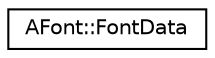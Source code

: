 digraph "Graphical Class Hierarchy"
{
 // LATEX_PDF_SIZE
  edge [fontname="Helvetica",fontsize="10",labelfontname="Helvetica",labelfontsize="10"];
  node [fontname="Helvetica",fontsize="10",shape=record];
  rankdir="LR";
  Node0 [label="AFont::FontData",height=0.2,width=0.4,color="black", fillcolor="white", style="filled",URL="$structAFont_1_1FontData.html",tooltip=" "];
}
